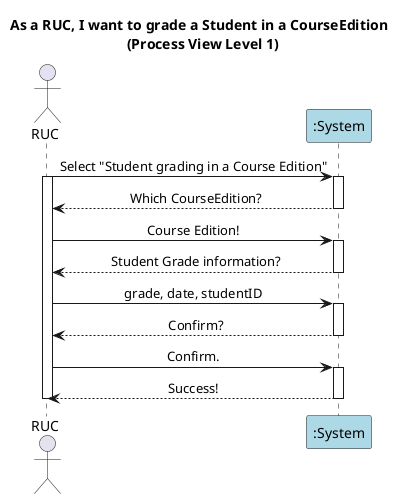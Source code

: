 @startuml
actor RUC
skinparam sequencemessagealign center

title As a RUC, I want to grade a Student in a CourseEdition \n (Process View Level 1)

participant ":System" as System #lightblue

RUC -> System : Select "Student grading in a Course Edition"
activate RUC
activate System
System --> RUC : Which CourseEdition?
deactivate System
RUC -> System : Course Edition!
activate System
System --> RUC : Student Grade information?
deactivate System
RUC -> System : grade, date, studentID
activate System
System --> RUC : Confirm?
deactivate System
RUC -> System : Confirm.
activate System
System --> RUC : Success!
deactivate RUC
deactivate System

@enduml